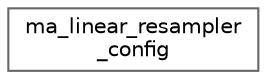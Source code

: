 digraph "Graphical Class Hierarchy"
{
 // LATEX_PDF_SIZE
  bgcolor="transparent";
  edge [fontname=Helvetica,fontsize=10,labelfontname=Helvetica,labelfontsize=10];
  node [fontname=Helvetica,fontsize=10,shape=box,height=0.2,width=0.4];
  rankdir="LR";
  Node0 [id="Node000000",label="ma_linear_resampler\l_config",height=0.2,width=0.4,color="grey40", fillcolor="white", style="filled",URL="$structma__linear__resampler__config.html",tooltip=" "];
}
